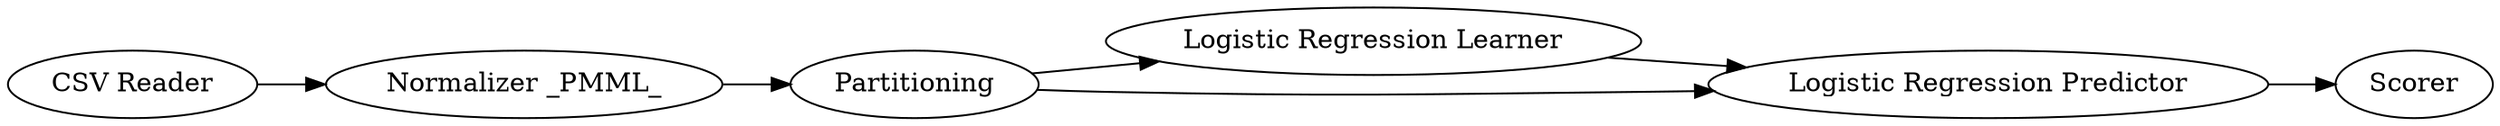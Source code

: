 digraph {
	2 [label="Logistic Regression Learner"]
	3 [label="Logistic Regression Predictor"]
	5 [label="Normalizer _PMML_"]
	6 [label=Partitioning]
	8 [label=Scorer]
	9 [label="CSV Reader"]
	2 -> 3
	3 -> 8
	5 -> 6
	6 -> 2
	6 -> 3
	9 -> 5
	rankdir=LR
}
